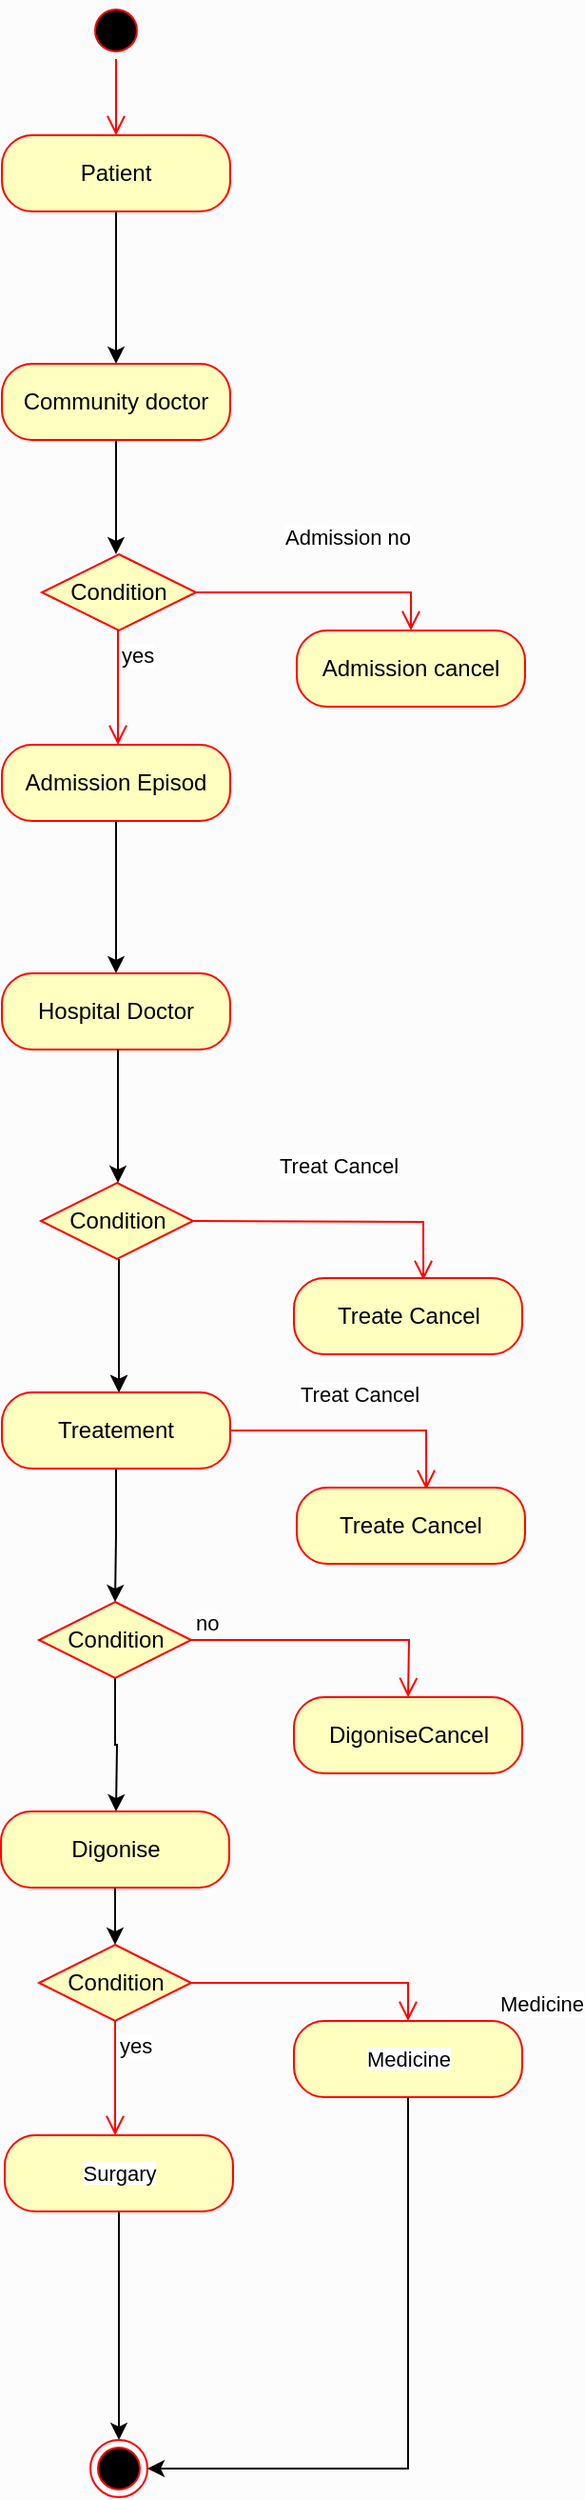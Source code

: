 <mxfile version="20.4.1" type="device"><diagram id="Nzp79_yeAX86Pq6XPHzE" name="Page-1"><mxGraphModel dx="1338" dy="757" grid="1" gridSize="10" guides="1" tooltips="1" connect="1" arrows="1" fold="1" page="1" pageScale="1" pageWidth="850" pageHeight="1100" background="#FCFCFC" math="0" shadow="0"><root><mxCell id="0"/><mxCell id="1" parent="0"/><mxCell id="I7_bDVIVWmusipOn2-uY-1" value="" style="ellipse;html=1;shape=startState;fillColor=#000000;strokeColor=#ff0000;" vertex="1" parent="1"><mxGeometry x="410" y="40" width="30" height="30" as="geometry"/></mxCell><mxCell id="I7_bDVIVWmusipOn2-uY-2" value="" style="edgeStyle=orthogonalEdgeStyle;html=1;verticalAlign=bottom;endArrow=open;endSize=8;strokeColor=#ff0000;rounded=0;" edge="1" source="I7_bDVIVWmusipOn2-uY-1" parent="1" target="I7_bDVIVWmusipOn2-uY-3"><mxGeometry relative="1" as="geometry"><mxPoint x="425" y="130" as="targetPoint"/></mxGeometry></mxCell><mxCell id="I7_bDVIVWmusipOn2-uY-5" value="" style="edgeStyle=orthogonalEdgeStyle;rounded=0;orthogonalLoop=1;jettySize=auto;html=1;" edge="1" parent="1" source="I7_bDVIVWmusipOn2-uY-3" target="I7_bDVIVWmusipOn2-uY-4"><mxGeometry relative="1" as="geometry"/></mxCell><object label="Patient" id="I7_bDVIVWmusipOn2-uY-3"><mxCell style="rounded=1;whiteSpace=wrap;html=1;arcSize=40;fontColor=#000000;fillColor=#ffffc0;strokeColor=#ff0000;" vertex="1" parent="1"><mxGeometry x="365" y="110" width="120" height="40" as="geometry"/></mxCell></object><mxCell id="I7_bDVIVWmusipOn2-uY-7" value="" style="edgeStyle=orthogonalEdgeStyle;rounded=0;orthogonalLoop=1;jettySize=auto;html=1;" edge="1" parent="1" source="I7_bDVIVWmusipOn2-uY-4"><mxGeometry relative="1" as="geometry"><mxPoint x="425" y="330" as="targetPoint"/></mxGeometry></mxCell><mxCell id="I7_bDVIVWmusipOn2-uY-4" value="Community doctor" style="rounded=1;whiteSpace=wrap;html=1;arcSize=40;fontColor=#000000;fillColor=#ffffc0;strokeColor=#ff0000;" vertex="1" parent="1"><mxGeometry x="365" y="230" width="120" height="40" as="geometry"/></mxCell><mxCell id="I7_bDVIVWmusipOn2-uY-8" value="Condition" style="rhombus;whiteSpace=wrap;html=1;fillColor=#ffffc0;strokeColor=#ff0000;" vertex="1" parent="1"><mxGeometry x="386" y="330" width="81" height="40" as="geometry"/></mxCell><mxCell id="I7_bDVIVWmusipOn2-uY-9" value="Admission no" style="edgeStyle=orthogonalEdgeStyle;html=1;align=left;verticalAlign=bottom;endArrow=open;endSize=8;strokeColor=#ff0000;rounded=0;entryX=0.5;entryY=0;entryDx=0;entryDy=0;" edge="1" source="I7_bDVIVWmusipOn2-uY-8" parent="1" target="I7_bDVIVWmusipOn2-uY-12"><mxGeometry x="-0.333" y="20" relative="1" as="geometry"><mxPoint x="580" y="350" as="targetPoint"/><mxPoint as="offset"/></mxGeometry></mxCell><mxCell id="I7_bDVIVWmusipOn2-uY-10" value="yes" style="edgeStyle=orthogonalEdgeStyle;html=1;align=left;verticalAlign=top;endArrow=open;endSize=8;strokeColor=#ff0000;rounded=0;" edge="1" source="I7_bDVIVWmusipOn2-uY-8" parent="1"><mxGeometry x="-1" relative="1" as="geometry"><mxPoint x="426" y="430" as="targetPoint"/></mxGeometry></mxCell><mxCell id="I7_bDVIVWmusipOn2-uY-17" value="" style="edgeStyle=orthogonalEdgeStyle;rounded=0;orthogonalLoop=1;jettySize=auto;html=1;" edge="1" parent="1" source="I7_bDVIVWmusipOn2-uY-11" target="I7_bDVIVWmusipOn2-uY-16"><mxGeometry relative="1" as="geometry"/></mxCell><mxCell id="I7_bDVIVWmusipOn2-uY-11" value="Admission Episod" style="rounded=1;whiteSpace=wrap;html=1;arcSize=40;fontColor=#000000;fillColor=#ffffc0;strokeColor=#ff0000;" vertex="1" parent="1"><mxGeometry x="365" y="430" width="120" height="40" as="geometry"/></mxCell><mxCell id="I7_bDVIVWmusipOn2-uY-12" value="Admission cancel" style="rounded=1;whiteSpace=wrap;html=1;arcSize=40;fontColor=#000000;fillColor=#ffffc0;strokeColor=#ff0000;" vertex="1" parent="1"><mxGeometry x="520" y="370" width="120" height="40" as="geometry"/></mxCell><mxCell id="I7_bDVIVWmusipOn2-uY-16" value="Hospital Doctor" style="rounded=1;whiteSpace=wrap;html=1;arcSize=40;fontColor=#000000;fillColor=#ffffc0;strokeColor=#ff0000;" vertex="1" parent="1"><mxGeometry x="365" y="550" width="120" height="40" as="geometry"/></mxCell><mxCell id="I7_bDVIVWmusipOn2-uY-22" value="" style="edgeStyle=orthogonalEdgeStyle;rounded=0;orthogonalLoop=1;jettySize=auto;html=1;" edge="1" parent="1"><mxGeometry relative="1" as="geometry"><mxPoint x="426.5" y="700" as="sourcePoint"/><mxPoint x="426.5" y="770" as="targetPoint"/></mxGeometry></mxCell><mxCell id="I7_bDVIVWmusipOn2-uY-23" value="Condition" style="rhombus;whiteSpace=wrap;html=1;fillColor=#ffffc0;strokeColor=#ff0000;" vertex="1" parent="1"><mxGeometry x="386" y="770" width="80" height="40" as="geometry"/></mxCell><mxCell id="I7_bDVIVWmusipOn2-uY-24" value="Treat Cancel" style="edgeStyle=orthogonalEdgeStyle;html=1;align=left;verticalAlign=bottom;endArrow=open;endSize=8;strokeColor=#ff0000;rounded=0;entryX=0.567;entryY=0.025;entryDx=0;entryDy=0;entryPerimeter=0;" edge="1" source="I7_bDVIVWmusipOn2-uY-23" parent="1" target="I7_bDVIVWmusipOn2-uY-26"><mxGeometry x="-0.294" y="10" relative="1" as="geometry"><mxPoint x="590" y="790" as="targetPoint"/><mxPoint as="offset"/></mxGeometry></mxCell><mxCell id="I7_bDVIVWmusipOn2-uY-26" value="Treate Cancel" style="rounded=1;whiteSpace=wrap;html=1;arcSize=40;fontColor=#000000;fillColor=#ffffc0;strokeColor=#ff0000;" vertex="1" parent="1"><mxGeometry x="520" y="820" width="120" height="40" as="geometry"/></mxCell><mxCell id="I7_bDVIVWmusipOn2-uY-37" value="DigoniseCancel" style="rounded=1;whiteSpace=wrap;html=1;arcSize=40;fontColor=#000000;fillColor=#ffffc0;strokeColor=#ff0000;" vertex="1" parent="1"><mxGeometry x="518.5" y="930" width="120" height="40" as="geometry"/></mxCell><mxCell id="I7_bDVIVWmusipOn2-uY-38" value="" style="edgeStyle=orthogonalEdgeStyle;rounded=0;orthogonalLoop=1;jettySize=auto;html=1;" edge="1" parent="1"><mxGeometry relative="1" as="geometry"><mxPoint x="426.5" y="700" as="sourcePoint"/><mxPoint x="426.5" y="770" as="targetPoint"/></mxGeometry></mxCell><mxCell id="I7_bDVIVWmusipOn2-uY-39" value="Treat Cancel" style="edgeStyle=orthogonalEdgeStyle;html=1;align=left;verticalAlign=bottom;endArrow=open;endSize=8;strokeColor=#ff0000;rounded=0;entryX=0.567;entryY=0.025;entryDx=0;entryDy=0;entryPerimeter=0;" edge="1" target="I7_bDVIVWmusipOn2-uY-40" parent="1"><mxGeometry x="-0.425" y="20" relative="1" as="geometry"><mxPoint x="588.5" y="680" as="targetPoint"/><mxPoint x="464.5" y="680" as="sourcePoint"/><mxPoint as="offset"/></mxGeometry></mxCell><mxCell id="I7_bDVIVWmusipOn2-uY-40" value="Treate Cancel" style="rounded=1;whiteSpace=wrap;html=1;arcSize=40;fontColor=#000000;fillColor=#ffffc0;strokeColor=#ff0000;" vertex="1" parent="1"><mxGeometry x="518.5" y="710" width="120" height="40" as="geometry"/></mxCell><mxCell id="I7_bDVIVWmusipOn2-uY-49" value="" style="edgeStyle=orthogonalEdgeStyle;rounded=0;orthogonalLoop=1;jettySize=auto;html=1;" edge="1" parent="1" source="I7_bDVIVWmusipOn2-uY-41" target="I7_bDVIVWmusipOn2-uY-42"><mxGeometry relative="1" as="geometry"/></mxCell><mxCell id="I7_bDVIVWmusipOn2-uY-41" value="Treatement" style="rounded=1;whiteSpace=wrap;html=1;arcSize=40;fontColor=#000000;fillColor=#ffffc0;strokeColor=#ff0000;" vertex="1" parent="1"><mxGeometry x="365" y="770" width="120" height="40" as="geometry"/></mxCell><mxCell id="I7_bDVIVWmusipOn2-uY-67" value="" style="edgeStyle=orthogonalEdgeStyle;rounded=0;orthogonalLoop=1;jettySize=auto;html=1;" edge="1" parent="1" source="I7_bDVIVWmusipOn2-uY-42"><mxGeometry relative="1" as="geometry"><mxPoint x="425" y="990" as="targetPoint"/></mxGeometry></mxCell><mxCell id="I7_bDVIVWmusipOn2-uY-42" value="Condition" style="rhombus;whiteSpace=wrap;html=1;fillColor=#ffffc0;strokeColor=#ff0000;" vertex="1" parent="1"><mxGeometry x="384.5" y="880" width="80" height="40" as="geometry"/></mxCell><mxCell id="I7_bDVIVWmusipOn2-uY-44" value="no" style="edgeStyle=orthogonalEdgeStyle;html=1;align=left;verticalAlign=bottom;endArrow=open;endSize=8;strokeColor=#ff0000;rounded=0;entryX=0.5;entryY=0;entryDx=0;entryDy=0;" edge="1" source="I7_bDVIVWmusipOn2-uY-42" parent="1"><mxGeometry x="-1" relative="1" as="geometry"><mxPoint x="578.5" y="930" as="targetPoint"/></mxGeometry></mxCell><mxCell id="I7_bDVIVWmusipOn2-uY-45" value="Condition" style="rhombus;whiteSpace=wrap;html=1;fillColor=#ffffc0;strokeColor=#ff0000;" vertex="1" parent="1"><mxGeometry x="385.5" y="660" width="80" height="40" as="geometry"/></mxCell><mxCell id="I7_bDVIVWmusipOn2-uY-46" value="" style="edgeStyle=orthogonalEdgeStyle;rounded=0;orthogonalLoop=1;jettySize=auto;html=1;" edge="1" parent="1"><mxGeometry relative="1" as="geometry"><mxPoint x="426" y="590" as="sourcePoint"/><mxPoint x="426" y="660" as="targetPoint"/></mxGeometry></mxCell><mxCell id="I7_bDVIVWmusipOn2-uY-71" value="" style="edgeStyle=orthogonalEdgeStyle;rounded=0;orthogonalLoop=1;jettySize=auto;html=1;" edge="1" parent="1" source="I7_bDVIVWmusipOn2-uY-50" target="I7_bDVIVWmusipOn2-uY-68"><mxGeometry relative="1" as="geometry"/></mxCell><mxCell id="I7_bDVIVWmusipOn2-uY-50" value="Digonise" style="rounded=1;whiteSpace=wrap;html=1;arcSize=40;fontColor=#000000;fillColor=#ffffc0;strokeColor=#ff0000;" vertex="1" parent="1"><mxGeometry x="364.5" y="990" width="120" height="40" as="geometry"/></mxCell><mxCell id="I7_bDVIVWmusipOn2-uY-68" value="Condition" style="rhombus;whiteSpace=wrap;html=1;fillColor=#ffffc0;strokeColor=#ff0000;" vertex="1" parent="1"><mxGeometry x="384.5" y="1060" width="80" height="40" as="geometry"/></mxCell><mxCell id="I7_bDVIVWmusipOn2-uY-69" value="Medicine" style="edgeStyle=orthogonalEdgeStyle;html=1;align=left;verticalAlign=bottom;endArrow=open;endSize=8;strokeColor=#ff0000;rounded=0;entryX=0.5;entryY=0;entryDx=0;entryDy=0;" edge="1" source="I7_bDVIVWmusipOn2-uY-68" parent="1" target="I7_bDVIVWmusipOn2-uY-72"><mxGeometry x="1" y="40" relative="1" as="geometry"><mxPoint x="580" y="1080" as="targetPoint"/><mxPoint x="6" as="offset"/></mxGeometry></mxCell><mxCell id="I7_bDVIVWmusipOn2-uY-70" value="yes" style="edgeStyle=orthogonalEdgeStyle;html=1;align=left;verticalAlign=top;endArrow=open;endSize=8;strokeColor=#ff0000;rounded=0;" edge="1" source="I7_bDVIVWmusipOn2-uY-68" parent="1"><mxGeometry x="-1" relative="1" as="geometry"><mxPoint x="424.5" y="1160" as="targetPoint"/></mxGeometry></mxCell><mxCell id="I7_bDVIVWmusipOn2-uY-77" value="" style="edgeStyle=orthogonalEdgeStyle;rounded=0;orthogonalLoop=1;jettySize=auto;html=1;entryX=1;entryY=0.5;entryDx=0;entryDy=0;" edge="1" parent="1" source="I7_bDVIVWmusipOn2-uY-72" target="I7_bDVIVWmusipOn2-uY-78"><mxGeometry relative="1" as="geometry"><mxPoint x="578.5" y="1200" as="targetPoint"/><Array as="points"><mxPoint x="579" y="1335"/></Array></mxGeometry></mxCell><mxCell id="I7_bDVIVWmusipOn2-uY-72" value="&lt;span style=&quot;font-size: 11px; text-align: left; background-color: rgb(255, 255, 255);&quot;&gt;Medicine&lt;/span&gt;" style="rounded=1;whiteSpace=wrap;html=1;arcSize=40;fontColor=#000000;fillColor=#ffffc0;strokeColor=#ff0000;" vertex="1" parent="1"><mxGeometry x="518.5" y="1100" width="120" height="40" as="geometry"/></mxCell><mxCell id="I7_bDVIVWmusipOn2-uY-75" value="" style="edgeStyle=orthogonalEdgeStyle;rounded=0;orthogonalLoop=1;jettySize=auto;html=1;entryX=0.5;entryY=0;entryDx=0;entryDy=0;" edge="1" parent="1" source="I7_bDVIVWmusipOn2-uY-73" target="I7_bDVIVWmusipOn2-uY-78"><mxGeometry relative="1" as="geometry"><mxPoint x="426.5" y="1270" as="targetPoint"/></mxGeometry></mxCell><mxCell id="I7_bDVIVWmusipOn2-uY-73" value="&lt;span style=&quot;font-size: 11px; text-align: left; background-color: rgb(255, 255, 255);&quot;&gt;Surgary&lt;/span&gt;" style="rounded=1;whiteSpace=wrap;html=1;arcSize=40;fontColor=#000000;fillColor=#ffffc0;strokeColor=#ff0000;" vertex="1" parent="1"><mxGeometry x="366.5" y="1160" width="120" height="40" as="geometry"/></mxCell><mxCell id="I7_bDVIVWmusipOn2-uY-78" value="" style="ellipse;html=1;shape=endState;fillColor=#000000;strokeColor=#ff0000;" vertex="1" parent="1"><mxGeometry x="411.5" y="1320" width="30" height="30" as="geometry"/></mxCell></root></mxGraphModel></diagram></mxfile>